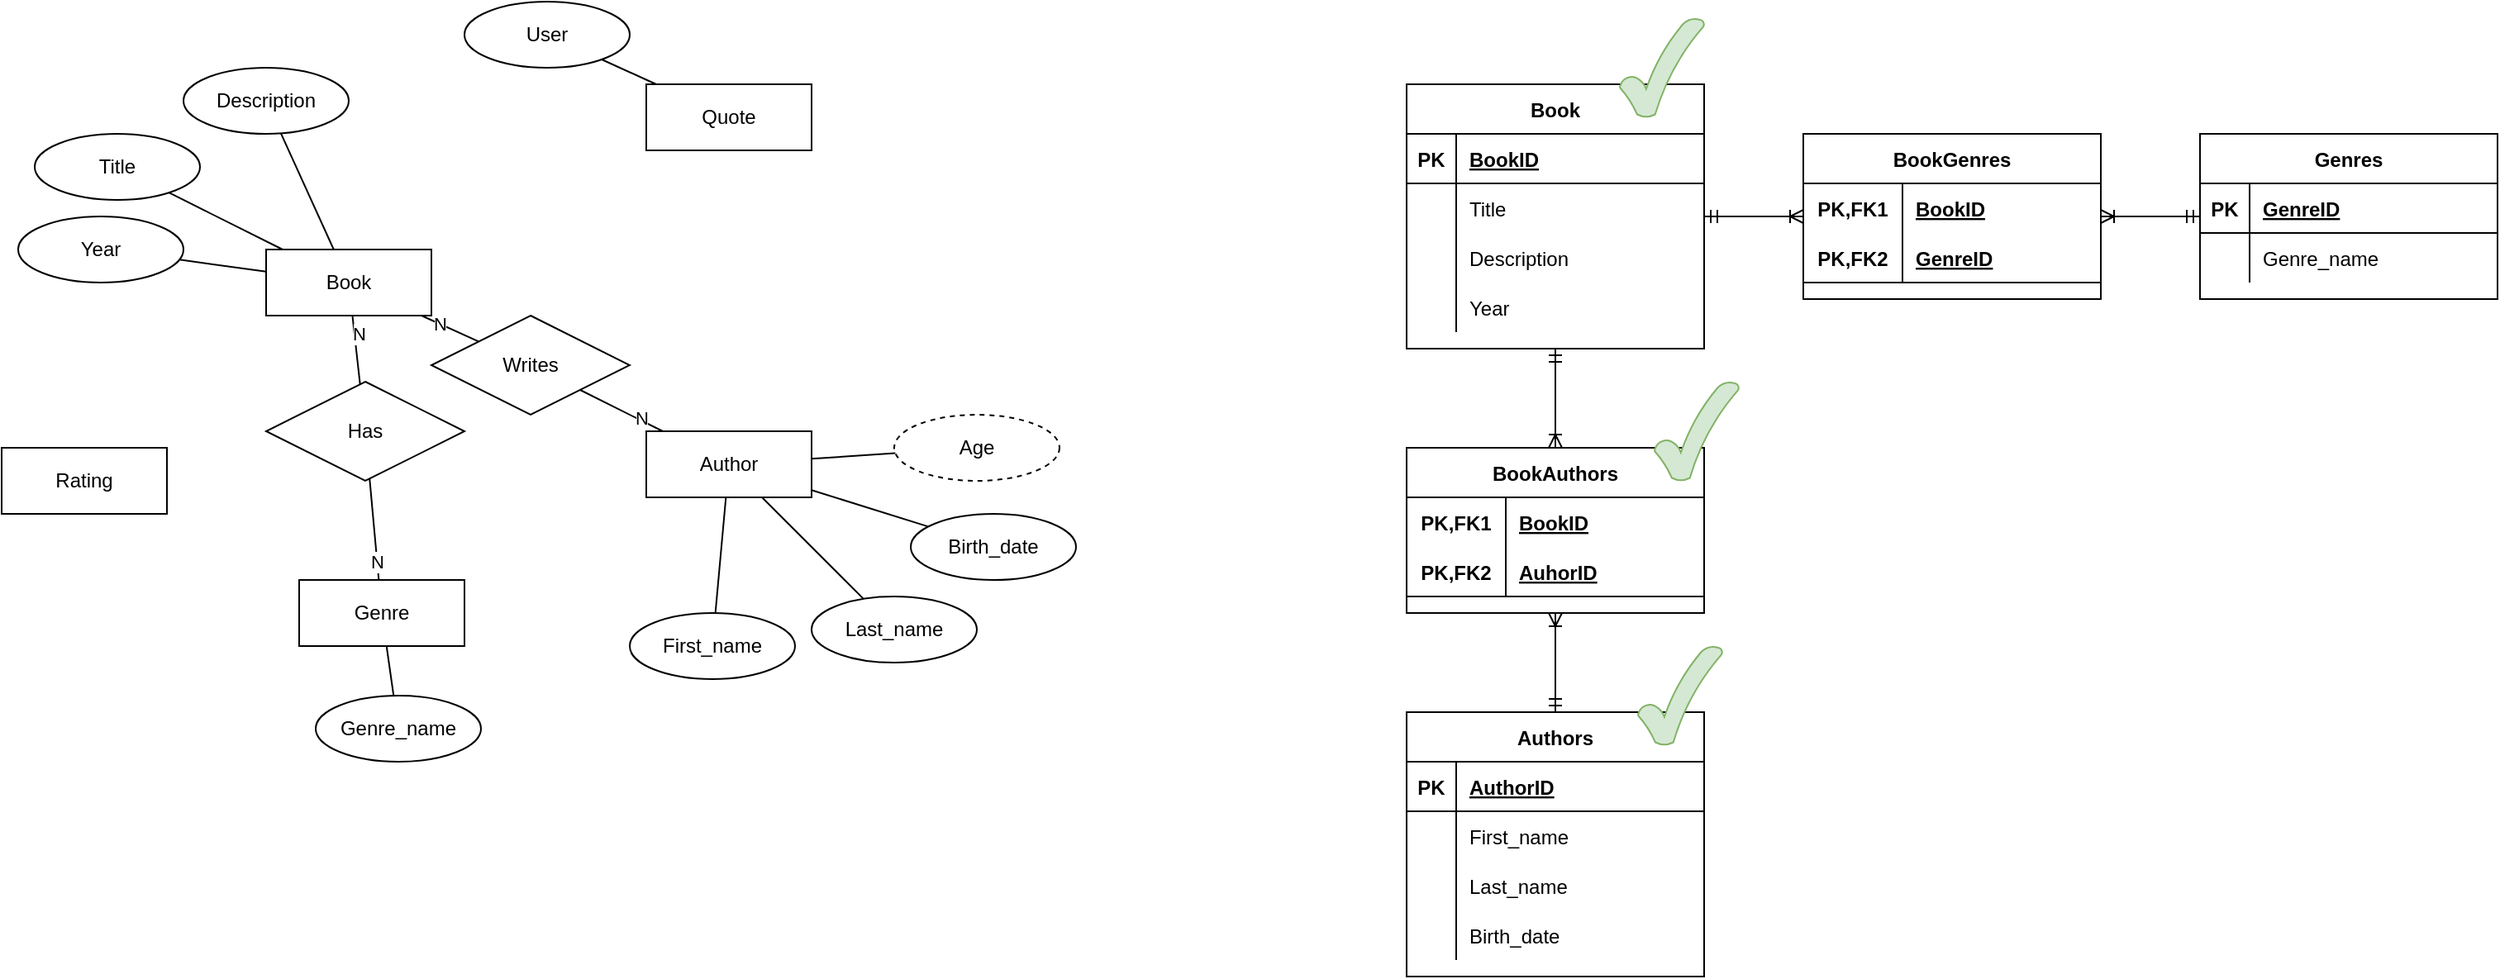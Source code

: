 <mxfile version="16.5.1" type="device"><diagram id="R2lEEEUBdFMjLlhIrx00" name="Page-1"><mxGraphModel dx="1182" dy="835" grid="1" gridSize="10" guides="1" tooltips="1" connect="1" arrows="1" fold="1" page="1" pageScale="1" pageWidth="1600" pageHeight="900" math="0" shadow="0" extFonts="Permanent Marker^https://fonts.googleapis.com/css?family=Permanent+Marker"><root><mxCell id="0"/><mxCell id="1" parent="0"/><mxCell id="2JMx_Ypeb4HS8rPJPIcY-1" value="Book" style="whiteSpace=wrap;html=1;align=center;" parent="1" vertex="1"><mxGeometry x="350" y="240" width="100" height="40" as="geometry"/></mxCell><mxCell id="2JMx_Ypeb4HS8rPJPIcY-2" value="Title" style="ellipse;whiteSpace=wrap;html=1;align=center;" parent="1" vertex="1"><mxGeometry x="210" y="170" width="100" height="40" as="geometry"/></mxCell><mxCell id="2JMx_Ypeb4HS8rPJPIcY-3" value="Year" style="ellipse;whiteSpace=wrap;html=1;align=center;" parent="1" vertex="1"><mxGeometry x="200" y="220" width="100" height="40" as="geometry"/></mxCell><mxCell id="2JMx_Ypeb4HS8rPJPIcY-6" value="Description" style="ellipse;whiteSpace=wrap;html=1;align=center;" parent="1" vertex="1"><mxGeometry x="300" y="130" width="100" height="40" as="geometry"/></mxCell><mxCell id="2JMx_Ypeb4HS8rPJPIcY-14" value="Genre" style="whiteSpace=wrap;html=1;align=center;" parent="1" vertex="1"><mxGeometry x="370" y="440" width="100" height="40" as="geometry"/></mxCell><mxCell id="2JMx_Ypeb4HS8rPJPIcY-15" value="Quote" style="whiteSpace=wrap;html=1;align=center;" parent="1" vertex="1"><mxGeometry x="580" y="140" width="100" height="40" as="geometry"/></mxCell><mxCell id="2JMx_Ypeb4HS8rPJPIcY-16" value="Author" style="whiteSpace=wrap;html=1;align=center;" parent="1" vertex="1"><mxGeometry x="580" y="350" width="100" height="40" as="geometry"/></mxCell><mxCell id="2JMx_Ypeb4HS8rPJPIcY-17" value="" style="endArrow=none;html=1;" parent="1" source="2JMx_Ypeb4HS8rPJPIcY-3" target="2JMx_Ypeb4HS8rPJPIcY-1" edge="1"><mxGeometry relative="1" as="geometry"><mxPoint x="330" y="410" as="sourcePoint"/><mxPoint x="490" y="410" as="targetPoint"/></mxGeometry></mxCell><mxCell id="2JMx_Ypeb4HS8rPJPIcY-18" value="" style="endArrow=none;html=1;" parent="1" source="2JMx_Ypeb4HS8rPJPIcY-2" target="2JMx_Ypeb4HS8rPJPIcY-1" edge="1"><mxGeometry relative="1" as="geometry"><mxPoint x="330" y="410" as="sourcePoint"/><mxPoint x="490" y="410" as="targetPoint"/></mxGeometry></mxCell><mxCell id="2JMx_Ypeb4HS8rPJPIcY-20" value="Rating" style="whiteSpace=wrap;html=1;align=center;" parent="1" vertex="1"><mxGeometry x="190" y="360" width="100" height="40" as="geometry"/></mxCell><mxCell id="2JMx_Ypeb4HS8rPJPIcY-21" value="" style="endArrow=none;html=1;" parent="1" source="2JMx_Ypeb4HS8rPJPIcY-1" target="2JMx_Ypeb4HS8rPJPIcY-6" edge="1"><mxGeometry relative="1" as="geometry"><mxPoint x="330" y="410" as="sourcePoint"/><mxPoint x="490" y="410" as="targetPoint"/></mxGeometry></mxCell><mxCell id="2JMx_Ypeb4HS8rPJPIcY-22" value="User" style="ellipse;whiteSpace=wrap;html=1;align=center;" parent="1" vertex="1"><mxGeometry x="470" y="90" width="100" height="40" as="geometry"/></mxCell><mxCell id="2JMx_Ypeb4HS8rPJPIcY-27" value="Last_name" style="ellipse;whiteSpace=wrap;html=1;align=center;" parent="1" vertex="1"><mxGeometry x="680" y="450" width="100" height="40" as="geometry"/></mxCell><mxCell id="2JMx_Ypeb4HS8rPJPIcY-28" value="First_name" style="ellipse;whiteSpace=wrap;html=1;align=center;" parent="1" vertex="1"><mxGeometry x="570" y="460" width="100" height="40" as="geometry"/></mxCell><mxCell id="2JMx_Ypeb4HS8rPJPIcY-29" value="" style="endArrow=none;html=1;" parent="1" source="2JMx_Ypeb4HS8rPJPIcY-16" target="2JMx_Ypeb4HS8rPJPIcY-28" edge="1"><mxGeometry relative="1" as="geometry"><mxPoint x="330" y="410" as="sourcePoint"/><mxPoint x="490" y="410" as="targetPoint"/></mxGeometry></mxCell><mxCell id="2JMx_Ypeb4HS8rPJPIcY-30" value="" style="endArrow=none;html=1;" parent="1" source="2JMx_Ypeb4HS8rPJPIcY-16" target="2JMx_Ypeb4HS8rPJPIcY-27" edge="1"><mxGeometry relative="1" as="geometry"><mxPoint x="330" y="410" as="sourcePoint"/><mxPoint x="490" y="410" as="targetPoint"/></mxGeometry></mxCell><mxCell id="2JMx_Ypeb4HS8rPJPIcY-31" value="" style="endArrow=none;html=1;startArrow=none;" parent="1" source="2JMx_Ypeb4HS8rPJPIcY-32" target="2JMx_Ypeb4HS8rPJPIcY-16" edge="1"><mxGeometry relative="1" as="geometry"><mxPoint x="330" y="410" as="sourcePoint"/><mxPoint x="490" y="410" as="targetPoint"/></mxGeometry></mxCell><mxCell id="2JMx_Ypeb4HS8rPJPIcY-34" value="N" style="edgeLabel;html=1;align=center;verticalAlign=middle;resizable=0;points=[];" parent="2JMx_Ypeb4HS8rPJPIcY-31" vertex="1" connectable="0"><mxGeometry x="0.448" y="2" relative="1" as="geometry"><mxPoint as="offset"/></mxGeometry></mxCell><mxCell id="2JMx_Ypeb4HS8rPJPIcY-32" value="Writes" style="shape=rhombus;perimeter=rhombusPerimeter;whiteSpace=wrap;html=1;align=center;" parent="1" vertex="1"><mxGeometry x="450" y="280" width="120" height="60" as="geometry"/></mxCell><mxCell id="2JMx_Ypeb4HS8rPJPIcY-33" value="" style="endArrow=none;html=1;" parent="1" source="2JMx_Ypeb4HS8rPJPIcY-1" target="2JMx_Ypeb4HS8rPJPIcY-32" edge="1"><mxGeometry relative="1" as="geometry"><mxPoint x="441.818" y="280" as="sourcePoint"/><mxPoint x="588.182" y="350" as="targetPoint"/></mxGeometry></mxCell><mxCell id="2JMx_Ypeb4HS8rPJPIcY-35" value="N" style="edgeLabel;html=1;align=center;verticalAlign=middle;resizable=0;points=[];" parent="2JMx_Ypeb4HS8rPJPIcY-33" vertex="1" connectable="0"><mxGeometry x="-0.391" relative="1" as="geometry"><mxPoint as="offset"/></mxGeometry></mxCell><mxCell id="2JMx_Ypeb4HS8rPJPIcY-36" value="Birth_date" style="ellipse;whiteSpace=wrap;html=1;align=center;" parent="1" vertex="1"><mxGeometry x="740" y="400" width="100" height="40" as="geometry"/></mxCell><mxCell id="2JMx_Ypeb4HS8rPJPIcY-37" value="" style="endArrow=none;html=1;" parent="1" source="2JMx_Ypeb4HS8rPJPIcY-16" target="2JMx_Ypeb4HS8rPJPIcY-36" edge="1"><mxGeometry relative="1" as="geometry"><mxPoint x="410" y="360" as="sourcePoint"/><mxPoint x="570" y="360" as="targetPoint"/></mxGeometry></mxCell><mxCell id="2JMx_Ypeb4HS8rPJPIcY-38" value="Age" style="ellipse;whiteSpace=wrap;html=1;align=center;dashed=1;" parent="1" vertex="1"><mxGeometry x="730" y="340" width="100" height="40" as="geometry"/></mxCell><mxCell id="2JMx_Ypeb4HS8rPJPIcY-39" value="" style="endArrow=none;html=1;" parent="1" source="2JMx_Ypeb4HS8rPJPIcY-16" target="2JMx_Ypeb4HS8rPJPIcY-38" edge="1"><mxGeometry relative="1" as="geometry"><mxPoint x="410" y="360" as="sourcePoint"/><mxPoint x="570" y="360" as="targetPoint"/></mxGeometry></mxCell><mxCell id="2JMx_Ypeb4HS8rPJPIcY-42" value="" style="endArrow=none;html=1;startArrow=none;" parent="1" source="2JMx_Ypeb4HS8rPJPIcY-43" target="2JMx_Ypeb4HS8rPJPIcY-14" edge="1"><mxGeometry relative="1" as="geometry"><mxPoint x="340" y="360" as="sourcePoint"/><mxPoint x="500" y="360" as="targetPoint"/></mxGeometry></mxCell><mxCell id="2JMx_Ypeb4HS8rPJPIcY-46" value="N" style="edgeLabel;html=1;align=center;verticalAlign=middle;resizable=0;points=[];" parent="2JMx_Ypeb4HS8rPJPIcY-42" vertex="1" connectable="0"><mxGeometry x="0.63" relative="1" as="geometry"><mxPoint as="offset"/></mxGeometry></mxCell><mxCell id="2JMx_Ypeb4HS8rPJPIcY-43" value="Has" style="shape=rhombus;perimeter=rhombusPerimeter;whiteSpace=wrap;html=1;align=center;" parent="1" vertex="1"><mxGeometry x="350" y="320" width="120" height="60" as="geometry"/></mxCell><mxCell id="2JMx_Ypeb4HS8rPJPIcY-44" value="" style="endArrow=none;html=1;" parent="1" source="2JMx_Ypeb4HS8rPJPIcY-1" target="2JMx_Ypeb4HS8rPJPIcY-43" edge="1"><mxGeometry relative="1" as="geometry"><mxPoint x="402.353" y="280" as="sourcePoint"/><mxPoint x="417.647" y="410" as="targetPoint"/></mxGeometry></mxCell><mxCell id="2JMx_Ypeb4HS8rPJPIcY-45" value="N" style="edgeLabel;html=1;align=center;verticalAlign=middle;resizable=0;points=[];" parent="2JMx_Ypeb4HS8rPJPIcY-44" vertex="1" connectable="0"><mxGeometry x="-0.458" y="2" relative="1" as="geometry"><mxPoint as="offset"/></mxGeometry></mxCell><mxCell id="2JMx_Ypeb4HS8rPJPIcY-48" value="" style="endArrow=none;html=1;" parent="1" source="2JMx_Ypeb4HS8rPJPIcY-22" target="2JMx_Ypeb4HS8rPJPIcY-15" edge="1"><mxGeometry relative="1" as="geometry"><mxPoint x="430" y="340" as="sourcePoint"/><mxPoint x="590" y="340" as="targetPoint"/></mxGeometry></mxCell><mxCell id="2JMx_Ypeb4HS8rPJPIcY-49" value="Book" style="shape=table;startSize=30;container=1;collapsible=1;childLayout=tableLayout;fixedRows=1;rowLines=0;fontStyle=1;align=center;resizeLast=1;" parent="1" vertex="1"><mxGeometry x="1040" y="140" width="180" height="160" as="geometry"/></mxCell><mxCell id="2JMx_Ypeb4HS8rPJPIcY-50" value="" style="shape=tableRow;horizontal=0;startSize=0;swimlaneHead=0;swimlaneBody=0;fillColor=none;collapsible=0;dropTarget=0;points=[[0,0.5],[1,0.5]];portConstraint=eastwest;top=0;left=0;right=0;bottom=1;" parent="2JMx_Ypeb4HS8rPJPIcY-49" vertex="1"><mxGeometry y="30" width="180" height="30" as="geometry"/></mxCell><mxCell id="2JMx_Ypeb4HS8rPJPIcY-51" value="PK" style="shape=partialRectangle;connectable=0;fillColor=none;top=0;left=0;bottom=0;right=0;fontStyle=1;overflow=hidden;" parent="2JMx_Ypeb4HS8rPJPIcY-50" vertex="1"><mxGeometry width="30" height="30" as="geometry"><mxRectangle width="30" height="30" as="alternateBounds"/></mxGeometry></mxCell><mxCell id="2JMx_Ypeb4HS8rPJPIcY-52" value="BookID" style="shape=partialRectangle;connectable=0;fillColor=none;top=0;left=0;bottom=0;right=0;align=left;spacingLeft=6;fontStyle=5;overflow=hidden;" parent="2JMx_Ypeb4HS8rPJPIcY-50" vertex="1"><mxGeometry x="30" width="150" height="30" as="geometry"><mxRectangle width="150" height="30" as="alternateBounds"/></mxGeometry></mxCell><mxCell id="2JMx_Ypeb4HS8rPJPIcY-53" value="" style="shape=tableRow;horizontal=0;startSize=0;swimlaneHead=0;swimlaneBody=0;fillColor=none;collapsible=0;dropTarget=0;points=[[0,0.5],[1,0.5]];portConstraint=eastwest;top=0;left=0;right=0;bottom=0;" parent="2JMx_Ypeb4HS8rPJPIcY-49" vertex="1"><mxGeometry y="60" width="180" height="30" as="geometry"/></mxCell><mxCell id="2JMx_Ypeb4HS8rPJPIcY-54" value="" style="shape=partialRectangle;connectable=0;fillColor=none;top=0;left=0;bottom=0;right=0;editable=1;overflow=hidden;" parent="2JMx_Ypeb4HS8rPJPIcY-53" vertex="1"><mxGeometry width="30" height="30" as="geometry"><mxRectangle width="30" height="30" as="alternateBounds"/></mxGeometry></mxCell><mxCell id="2JMx_Ypeb4HS8rPJPIcY-55" value="Title" style="shape=partialRectangle;connectable=0;fillColor=none;top=0;left=0;bottom=0;right=0;align=left;spacingLeft=6;overflow=hidden;" parent="2JMx_Ypeb4HS8rPJPIcY-53" vertex="1"><mxGeometry x="30" width="150" height="30" as="geometry"><mxRectangle width="150" height="30" as="alternateBounds"/></mxGeometry></mxCell><mxCell id="2JMx_Ypeb4HS8rPJPIcY-56" value="" style="shape=tableRow;horizontal=0;startSize=0;swimlaneHead=0;swimlaneBody=0;fillColor=none;collapsible=0;dropTarget=0;points=[[0,0.5],[1,0.5]];portConstraint=eastwest;top=0;left=0;right=0;bottom=0;" parent="2JMx_Ypeb4HS8rPJPIcY-49" vertex="1"><mxGeometry y="90" width="180" height="30" as="geometry"/></mxCell><mxCell id="2JMx_Ypeb4HS8rPJPIcY-57" value="" style="shape=partialRectangle;connectable=0;fillColor=none;top=0;left=0;bottom=0;right=0;editable=1;overflow=hidden;" parent="2JMx_Ypeb4HS8rPJPIcY-56" vertex="1"><mxGeometry width="30" height="30" as="geometry"><mxRectangle width="30" height="30" as="alternateBounds"/></mxGeometry></mxCell><mxCell id="2JMx_Ypeb4HS8rPJPIcY-58" value="Description" style="shape=partialRectangle;connectable=0;fillColor=none;top=0;left=0;bottom=0;right=0;align=left;spacingLeft=6;overflow=hidden;" parent="2JMx_Ypeb4HS8rPJPIcY-56" vertex="1"><mxGeometry x="30" width="150" height="30" as="geometry"><mxRectangle width="150" height="30" as="alternateBounds"/></mxGeometry></mxCell><mxCell id="2JMx_Ypeb4HS8rPJPIcY-59" value="" style="shape=tableRow;horizontal=0;startSize=0;swimlaneHead=0;swimlaneBody=0;fillColor=none;collapsible=0;dropTarget=0;points=[[0,0.5],[1,0.5]];portConstraint=eastwest;top=0;left=0;right=0;bottom=0;" parent="2JMx_Ypeb4HS8rPJPIcY-49" vertex="1"><mxGeometry y="120" width="180" height="30" as="geometry"/></mxCell><mxCell id="2JMx_Ypeb4HS8rPJPIcY-60" value="" style="shape=partialRectangle;connectable=0;fillColor=none;top=0;left=0;bottom=0;right=0;editable=1;overflow=hidden;" parent="2JMx_Ypeb4HS8rPJPIcY-59" vertex="1"><mxGeometry width="30" height="30" as="geometry"><mxRectangle width="30" height="30" as="alternateBounds"/></mxGeometry></mxCell><mxCell id="2JMx_Ypeb4HS8rPJPIcY-61" value="Year" style="shape=partialRectangle;connectable=0;fillColor=none;top=0;left=0;bottom=0;right=0;align=left;spacingLeft=6;overflow=hidden;" parent="2JMx_Ypeb4HS8rPJPIcY-59" vertex="1"><mxGeometry x="30" width="150" height="30" as="geometry"><mxRectangle width="150" height="30" as="alternateBounds"/></mxGeometry></mxCell><mxCell id="2JMx_Ypeb4HS8rPJPIcY-65" value="BookAuthors" style="shape=table;startSize=30;container=1;collapsible=1;childLayout=tableLayout;fixedRows=1;rowLines=0;fontStyle=1;align=center;resizeLast=1;" parent="1" vertex="1"><mxGeometry x="1040" y="360" width="180" height="100" as="geometry"/></mxCell><mxCell id="2JMx_Ypeb4HS8rPJPIcY-66" value="" style="shape=tableRow;horizontal=0;startSize=0;swimlaneHead=0;swimlaneBody=0;fillColor=none;collapsible=0;dropTarget=0;points=[[0,0.5],[1,0.5]];portConstraint=eastwest;top=0;left=0;right=0;bottom=0;" parent="2JMx_Ypeb4HS8rPJPIcY-65" vertex="1"><mxGeometry y="30" width="180" height="30" as="geometry"/></mxCell><mxCell id="2JMx_Ypeb4HS8rPJPIcY-67" value="PK,FK1" style="shape=partialRectangle;connectable=0;fillColor=none;top=0;left=0;bottom=0;right=0;fontStyle=1;overflow=hidden;" parent="2JMx_Ypeb4HS8rPJPIcY-66" vertex="1"><mxGeometry width="60" height="30" as="geometry"><mxRectangle width="60" height="30" as="alternateBounds"/></mxGeometry></mxCell><mxCell id="2JMx_Ypeb4HS8rPJPIcY-68" value="BookID" style="shape=partialRectangle;connectable=0;fillColor=none;top=0;left=0;bottom=0;right=0;align=left;spacingLeft=6;fontStyle=5;overflow=hidden;" parent="2JMx_Ypeb4HS8rPJPIcY-66" vertex="1"><mxGeometry x="60" width="120" height="30" as="geometry"><mxRectangle width="120" height="30" as="alternateBounds"/></mxGeometry></mxCell><mxCell id="2JMx_Ypeb4HS8rPJPIcY-69" value="" style="shape=tableRow;horizontal=0;startSize=0;swimlaneHead=0;swimlaneBody=0;fillColor=none;collapsible=0;dropTarget=0;points=[[0,0.5],[1,0.5]];portConstraint=eastwest;top=0;left=0;right=0;bottom=1;" parent="2JMx_Ypeb4HS8rPJPIcY-65" vertex="1"><mxGeometry y="60" width="180" height="30" as="geometry"/></mxCell><mxCell id="2JMx_Ypeb4HS8rPJPIcY-70" value="PK,FK2" style="shape=partialRectangle;connectable=0;fillColor=none;top=0;left=0;bottom=0;right=0;fontStyle=1;overflow=hidden;" parent="2JMx_Ypeb4HS8rPJPIcY-69" vertex="1"><mxGeometry width="60" height="30" as="geometry"><mxRectangle width="60" height="30" as="alternateBounds"/></mxGeometry></mxCell><mxCell id="2JMx_Ypeb4HS8rPJPIcY-71" value="AuhorID" style="shape=partialRectangle;connectable=0;fillColor=none;top=0;left=0;bottom=0;right=0;align=left;spacingLeft=6;fontStyle=5;overflow=hidden;" parent="2JMx_Ypeb4HS8rPJPIcY-69" vertex="1"><mxGeometry x="60" width="120" height="30" as="geometry"><mxRectangle width="120" height="30" as="alternateBounds"/></mxGeometry></mxCell><mxCell id="2JMx_Ypeb4HS8rPJPIcY-78" value="Authors" style="shape=table;startSize=30;container=1;collapsible=1;childLayout=tableLayout;fixedRows=1;rowLines=0;fontStyle=1;align=center;resizeLast=1;" parent="1" vertex="1"><mxGeometry x="1040" y="520" width="180" height="160" as="geometry"/></mxCell><mxCell id="2JMx_Ypeb4HS8rPJPIcY-79" value="" style="shape=tableRow;horizontal=0;startSize=0;swimlaneHead=0;swimlaneBody=0;fillColor=none;collapsible=0;dropTarget=0;points=[[0,0.5],[1,0.5]];portConstraint=eastwest;top=0;left=0;right=0;bottom=1;" parent="2JMx_Ypeb4HS8rPJPIcY-78" vertex="1"><mxGeometry y="30" width="180" height="30" as="geometry"/></mxCell><mxCell id="2JMx_Ypeb4HS8rPJPIcY-80" value="PK" style="shape=partialRectangle;connectable=0;fillColor=none;top=0;left=0;bottom=0;right=0;fontStyle=1;overflow=hidden;" parent="2JMx_Ypeb4HS8rPJPIcY-79" vertex="1"><mxGeometry width="30" height="30" as="geometry"><mxRectangle width="30" height="30" as="alternateBounds"/></mxGeometry></mxCell><mxCell id="2JMx_Ypeb4HS8rPJPIcY-81" value="AuthorID" style="shape=partialRectangle;connectable=0;fillColor=none;top=0;left=0;bottom=0;right=0;align=left;spacingLeft=6;fontStyle=5;overflow=hidden;" parent="2JMx_Ypeb4HS8rPJPIcY-79" vertex="1"><mxGeometry x="30" width="150" height="30" as="geometry"><mxRectangle width="150" height="30" as="alternateBounds"/></mxGeometry></mxCell><mxCell id="2JMx_Ypeb4HS8rPJPIcY-82" value="" style="shape=tableRow;horizontal=0;startSize=0;swimlaneHead=0;swimlaneBody=0;fillColor=none;collapsible=0;dropTarget=0;points=[[0,0.5],[1,0.5]];portConstraint=eastwest;top=0;left=0;right=0;bottom=0;" parent="2JMx_Ypeb4HS8rPJPIcY-78" vertex="1"><mxGeometry y="60" width="180" height="30" as="geometry"/></mxCell><mxCell id="2JMx_Ypeb4HS8rPJPIcY-83" value="" style="shape=partialRectangle;connectable=0;fillColor=none;top=0;left=0;bottom=0;right=0;editable=1;overflow=hidden;" parent="2JMx_Ypeb4HS8rPJPIcY-82" vertex="1"><mxGeometry width="30" height="30" as="geometry"><mxRectangle width="30" height="30" as="alternateBounds"/></mxGeometry></mxCell><mxCell id="2JMx_Ypeb4HS8rPJPIcY-84" value="First_name" style="shape=partialRectangle;connectable=0;fillColor=none;top=0;left=0;bottom=0;right=0;align=left;spacingLeft=6;overflow=hidden;" parent="2JMx_Ypeb4HS8rPJPIcY-82" vertex="1"><mxGeometry x="30" width="150" height="30" as="geometry"><mxRectangle width="150" height="30" as="alternateBounds"/></mxGeometry></mxCell><mxCell id="2JMx_Ypeb4HS8rPJPIcY-85" value="" style="shape=tableRow;horizontal=0;startSize=0;swimlaneHead=0;swimlaneBody=0;fillColor=none;collapsible=0;dropTarget=0;points=[[0,0.5],[1,0.5]];portConstraint=eastwest;top=0;left=0;right=0;bottom=0;" parent="2JMx_Ypeb4HS8rPJPIcY-78" vertex="1"><mxGeometry y="90" width="180" height="30" as="geometry"/></mxCell><mxCell id="2JMx_Ypeb4HS8rPJPIcY-86" value="" style="shape=partialRectangle;connectable=0;fillColor=none;top=0;left=0;bottom=0;right=0;editable=1;overflow=hidden;" parent="2JMx_Ypeb4HS8rPJPIcY-85" vertex="1"><mxGeometry width="30" height="30" as="geometry"><mxRectangle width="30" height="30" as="alternateBounds"/></mxGeometry></mxCell><mxCell id="2JMx_Ypeb4HS8rPJPIcY-87" value="Last_name" style="shape=partialRectangle;connectable=0;fillColor=none;top=0;left=0;bottom=0;right=0;align=left;spacingLeft=6;overflow=hidden;" parent="2JMx_Ypeb4HS8rPJPIcY-85" vertex="1"><mxGeometry x="30" width="150" height="30" as="geometry"><mxRectangle width="150" height="30" as="alternateBounds"/></mxGeometry></mxCell><mxCell id="2JMx_Ypeb4HS8rPJPIcY-88" value="" style="shape=tableRow;horizontal=0;startSize=0;swimlaneHead=0;swimlaneBody=0;fillColor=none;collapsible=0;dropTarget=0;points=[[0,0.5],[1,0.5]];portConstraint=eastwest;top=0;left=0;right=0;bottom=0;" parent="2JMx_Ypeb4HS8rPJPIcY-78" vertex="1"><mxGeometry y="120" width="180" height="30" as="geometry"/></mxCell><mxCell id="2JMx_Ypeb4HS8rPJPIcY-89" value="" style="shape=partialRectangle;connectable=0;fillColor=none;top=0;left=0;bottom=0;right=0;editable=1;overflow=hidden;" parent="2JMx_Ypeb4HS8rPJPIcY-88" vertex="1"><mxGeometry width="30" height="30" as="geometry"><mxRectangle width="30" height="30" as="alternateBounds"/></mxGeometry></mxCell><mxCell id="2JMx_Ypeb4HS8rPJPIcY-90" value="Birth_date" style="shape=partialRectangle;connectable=0;fillColor=none;top=0;left=0;bottom=0;right=0;align=left;spacingLeft=6;overflow=hidden;" parent="2JMx_Ypeb4HS8rPJPIcY-88" vertex="1"><mxGeometry x="30" width="150" height="30" as="geometry"><mxRectangle width="150" height="30" as="alternateBounds"/></mxGeometry></mxCell><mxCell id="2JMx_Ypeb4HS8rPJPIcY-92" value="" style="edgeStyle=orthogonalEdgeStyle;fontSize=12;html=1;endArrow=ERoneToMany;startArrow=ERmandOne;rounded=0;" parent="1" source="2JMx_Ypeb4HS8rPJPIcY-49" target="2JMx_Ypeb4HS8rPJPIcY-65" edge="1"><mxGeometry width="100" height="100" relative="1" as="geometry"><mxPoint x="970" y="620" as="sourcePoint"/><mxPoint x="1070" y="520" as="targetPoint"/></mxGeometry></mxCell><mxCell id="2JMx_Ypeb4HS8rPJPIcY-93" value="" style="edgeStyle=orthogonalEdgeStyle;fontSize=12;html=1;endArrow=ERoneToMany;startArrow=ERmandOne;rounded=0;" parent="1" source="2JMx_Ypeb4HS8rPJPIcY-78" target="2JMx_Ypeb4HS8rPJPIcY-65" edge="1"><mxGeometry width="100" height="100" relative="1" as="geometry"><mxPoint x="1330" y="410" as="sourcePoint"/><mxPoint x="1330" y="615" as="targetPoint"/><Array as="points"><mxPoint x="1130" y="510"/><mxPoint x="1130" y="510"/></Array></mxGeometry></mxCell><mxCell id="2JMx_Ypeb4HS8rPJPIcY-94" value="Genres" style="shape=table;startSize=30;container=1;collapsible=1;childLayout=tableLayout;fixedRows=1;rowLines=0;fontStyle=1;align=center;resizeLast=1;" parent="1" vertex="1"><mxGeometry x="1520" y="170" width="180" height="100" as="geometry"/></mxCell><mxCell id="2JMx_Ypeb4HS8rPJPIcY-95" value="" style="shape=tableRow;horizontal=0;startSize=0;swimlaneHead=0;swimlaneBody=0;fillColor=none;collapsible=0;dropTarget=0;points=[[0,0.5],[1,0.5]];portConstraint=eastwest;top=0;left=0;right=0;bottom=1;" parent="2JMx_Ypeb4HS8rPJPIcY-94" vertex="1"><mxGeometry y="30" width="180" height="30" as="geometry"/></mxCell><mxCell id="2JMx_Ypeb4HS8rPJPIcY-96" value="PK" style="shape=partialRectangle;connectable=0;fillColor=none;top=0;left=0;bottom=0;right=0;fontStyle=1;overflow=hidden;" parent="2JMx_Ypeb4HS8rPJPIcY-95" vertex="1"><mxGeometry width="30" height="30" as="geometry"><mxRectangle width="30" height="30" as="alternateBounds"/></mxGeometry></mxCell><mxCell id="2JMx_Ypeb4HS8rPJPIcY-97" value="GenreID" style="shape=partialRectangle;connectable=0;fillColor=none;top=0;left=0;bottom=0;right=0;align=left;spacingLeft=6;fontStyle=5;overflow=hidden;" parent="2JMx_Ypeb4HS8rPJPIcY-95" vertex="1"><mxGeometry x="30" width="150" height="30" as="geometry"><mxRectangle width="150" height="30" as="alternateBounds"/></mxGeometry></mxCell><mxCell id="2JMx_Ypeb4HS8rPJPIcY-101" value="" style="shape=tableRow;horizontal=0;startSize=0;swimlaneHead=0;swimlaneBody=0;fillColor=none;collapsible=0;dropTarget=0;points=[[0,0.5],[1,0.5]];portConstraint=eastwest;top=0;left=0;right=0;bottom=0;" parent="2JMx_Ypeb4HS8rPJPIcY-94" vertex="1"><mxGeometry y="60" width="180" height="30" as="geometry"/></mxCell><mxCell id="2JMx_Ypeb4HS8rPJPIcY-102" value="" style="shape=partialRectangle;connectable=0;fillColor=none;top=0;left=0;bottom=0;right=0;editable=1;overflow=hidden;" parent="2JMx_Ypeb4HS8rPJPIcY-101" vertex="1"><mxGeometry width="30" height="30" as="geometry"><mxRectangle width="30" height="30" as="alternateBounds"/></mxGeometry></mxCell><mxCell id="2JMx_Ypeb4HS8rPJPIcY-103" value="Genre_name" style="shape=partialRectangle;connectable=0;fillColor=none;top=0;left=0;bottom=0;right=0;align=left;spacingLeft=6;overflow=hidden;" parent="2JMx_Ypeb4HS8rPJPIcY-101" vertex="1"><mxGeometry x="30" width="150" height="30" as="geometry"><mxRectangle width="150" height="30" as="alternateBounds"/></mxGeometry></mxCell><mxCell id="2JMx_Ypeb4HS8rPJPIcY-114" value="BookGenres" style="shape=table;startSize=30;container=1;collapsible=1;childLayout=tableLayout;fixedRows=1;rowLines=0;fontStyle=1;align=center;resizeLast=1;" parent="1" vertex="1"><mxGeometry x="1280" y="170" width="180" height="100" as="geometry"/></mxCell><mxCell id="2JMx_Ypeb4HS8rPJPIcY-115" value="" style="shape=tableRow;horizontal=0;startSize=0;swimlaneHead=0;swimlaneBody=0;fillColor=none;collapsible=0;dropTarget=0;points=[[0,0.5],[1,0.5]];portConstraint=eastwest;top=0;left=0;right=0;bottom=0;" parent="2JMx_Ypeb4HS8rPJPIcY-114" vertex="1"><mxGeometry y="30" width="180" height="30" as="geometry"/></mxCell><mxCell id="2JMx_Ypeb4HS8rPJPIcY-116" value="PK,FK1" style="shape=partialRectangle;connectable=0;fillColor=none;top=0;left=0;bottom=0;right=0;fontStyle=1;overflow=hidden;" parent="2JMx_Ypeb4HS8rPJPIcY-115" vertex="1"><mxGeometry width="60" height="30" as="geometry"><mxRectangle width="60" height="30" as="alternateBounds"/></mxGeometry></mxCell><mxCell id="2JMx_Ypeb4HS8rPJPIcY-117" value="BookID" style="shape=partialRectangle;connectable=0;fillColor=none;top=0;left=0;bottom=0;right=0;align=left;spacingLeft=6;fontStyle=5;overflow=hidden;" parent="2JMx_Ypeb4HS8rPJPIcY-115" vertex="1"><mxGeometry x="60" width="120" height="30" as="geometry"><mxRectangle width="120" height="30" as="alternateBounds"/></mxGeometry></mxCell><mxCell id="2JMx_Ypeb4HS8rPJPIcY-118" value="" style="shape=tableRow;horizontal=0;startSize=0;swimlaneHead=0;swimlaneBody=0;fillColor=none;collapsible=0;dropTarget=0;points=[[0,0.5],[1,0.5]];portConstraint=eastwest;top=0;left=0;right=0;bottom=1;" parent="2JMx_Ypeb4HS8rPJPIcY-114" vertex="1"><mxGeometry y="60" width="180" height="30" as="geometry"/></mxCell><mxCell id="2JMx_Ypeb4HS8rPJPIcY-119" value="PK,FK2" style="shape=partialRectangle;connectable=0;fillColor=none;top=0;left=0;bottom=0;right=0;fontStyle=1;overflow=hidden;" parent="2JMx_Ypeb4HS8rPJPIcY-118" vertex="1"><mxGeometry width="60" height="30" as="geometry"><mxRectangle width="60" height="30" as="alternateBounds"/></mxGeometry></mxCell><mxCell id="2JMx_Ypeb4HS8rPJPIcY-120" value="GenreID" style="shape=partialRectangle;connectable=0;fillColor=none;top=0;left=0;bottom=0;right=0;align=left;spacingLeft=6;fontStyle=5;overflow=hidden;" parent="2JMx_Ypeb4HS8rPJPIcY-118" vertex="1"><mxGeometry x="60" width="120" height="30" as="geometry"><mxRectangle width="120" height="30" as="alternateBounds"/></mxGeometry></mxCell><mxCell id="2JMx_Ypeb4HS8rPJPIcY-128" value="" style="edgeStyle=orthogonalEdgeStyle;fontSize=12;html=1;endArrow=ERoneToMany;startArrow=ERmandOne;rounded=0;" parent="1" source="2JMx_Ypeb4HS8rPJPIcY-49" target="2JMx_Ypeb4HS8rPJPIcY-114" edge="1"><mxGeometry width="100" height="100" relative="1" as="geometry"><mxPoint x="1140" y="340" as="sourcePoint"/><mxPoint x="1140" y="400" as="targetPoint"/></mxGeometry></mxCell><mxCell id="2JMx_Ypeb4HS8rPJPIcY-129" value="" style="edgeStyle=orthogonalEdgeStyle;fontSize=12;html=1;endArrow=ERoneToMany;startArrow=ERmandOne;rounded=0;" parent="1" source="2JMx_Ypeb4HS8rPJPIcY-94" target="2JMx_Ypeb4HS8rPJPIcY-114" edge="1"><mxGeometry width="100" height="100" relative="1" as="geometry"><mxPoint x="1230" y="245" as="sourcePoint"/><mxPoint x="1300" y="245" as="targetPoint"/></mxGeometry></mxCell><mxCell id="2JMx_Ypeb4HS8rPJPIcY-130" value="Genre_name" style="ellipse;whiteSpace=wrap;html=1;align=center;" parent="1" vertex="1"><mxGeometry x="380" y="510" width="100" height="40" as="geometry"/></mxCell><mxCell id="2JMx_Ypeb4HS8rPJPIcY-131" value="" style="endArrow=none;html=1;rounded=0;" parent="1" source="2JMx_Ypeb4HS8rPJPIcY-14" target="2JMx_Ypeb4HS8rPJPIcY-130" edge="1"><mxGeometry relative="1" as="geometry"><mxPoint x="460" y="430" as="sourcePoint"/><mxPoint x="620" y="430" as="targetPoint"/></mxGeometry></mxCell><mxCell id="wjIuPZ8YUcmIWWPz-T43-1" value="" style="verticalLabelPosition=bottom;verticalAlign=top;html=1;shape=mxgraph.basic.tick;fillColor=#d5e8d4;strokeColor=#82b366;" vertex="1" parent="1"><mxGeometry x="1169" y="100" width="51" height="60" as="geometry"/></mxCell><mxCell id="wjIuPZ8YUcmIWWPz-T43-2" value="" style="verticalLabelPosition=bottom;verticalAlign=top;html=1;shape=mxgraph.basic.tick;fillColor=#d5e8d4;strokeColor=#82b366;" vertex="1" parent="1"><mxGeometry x="1180" y="480" width="51" height="60" as="geometry"/></mxCell><mxCell id="wjIuPZ8YUcmIWWPz-T43-3" value="" style="verticalLabelPosition=bottom;verticalAlign=top;html=1;shape=mxgraph.basic.tick;fillColor=#d5e8d4;strokeColor=#82b366;" vertex="1" parent="1"><mxGeometry x="1190" y="320" width="51" height="60" as="geometry"/></mxCell></root></mxGraphModel></diagram></mxfile>